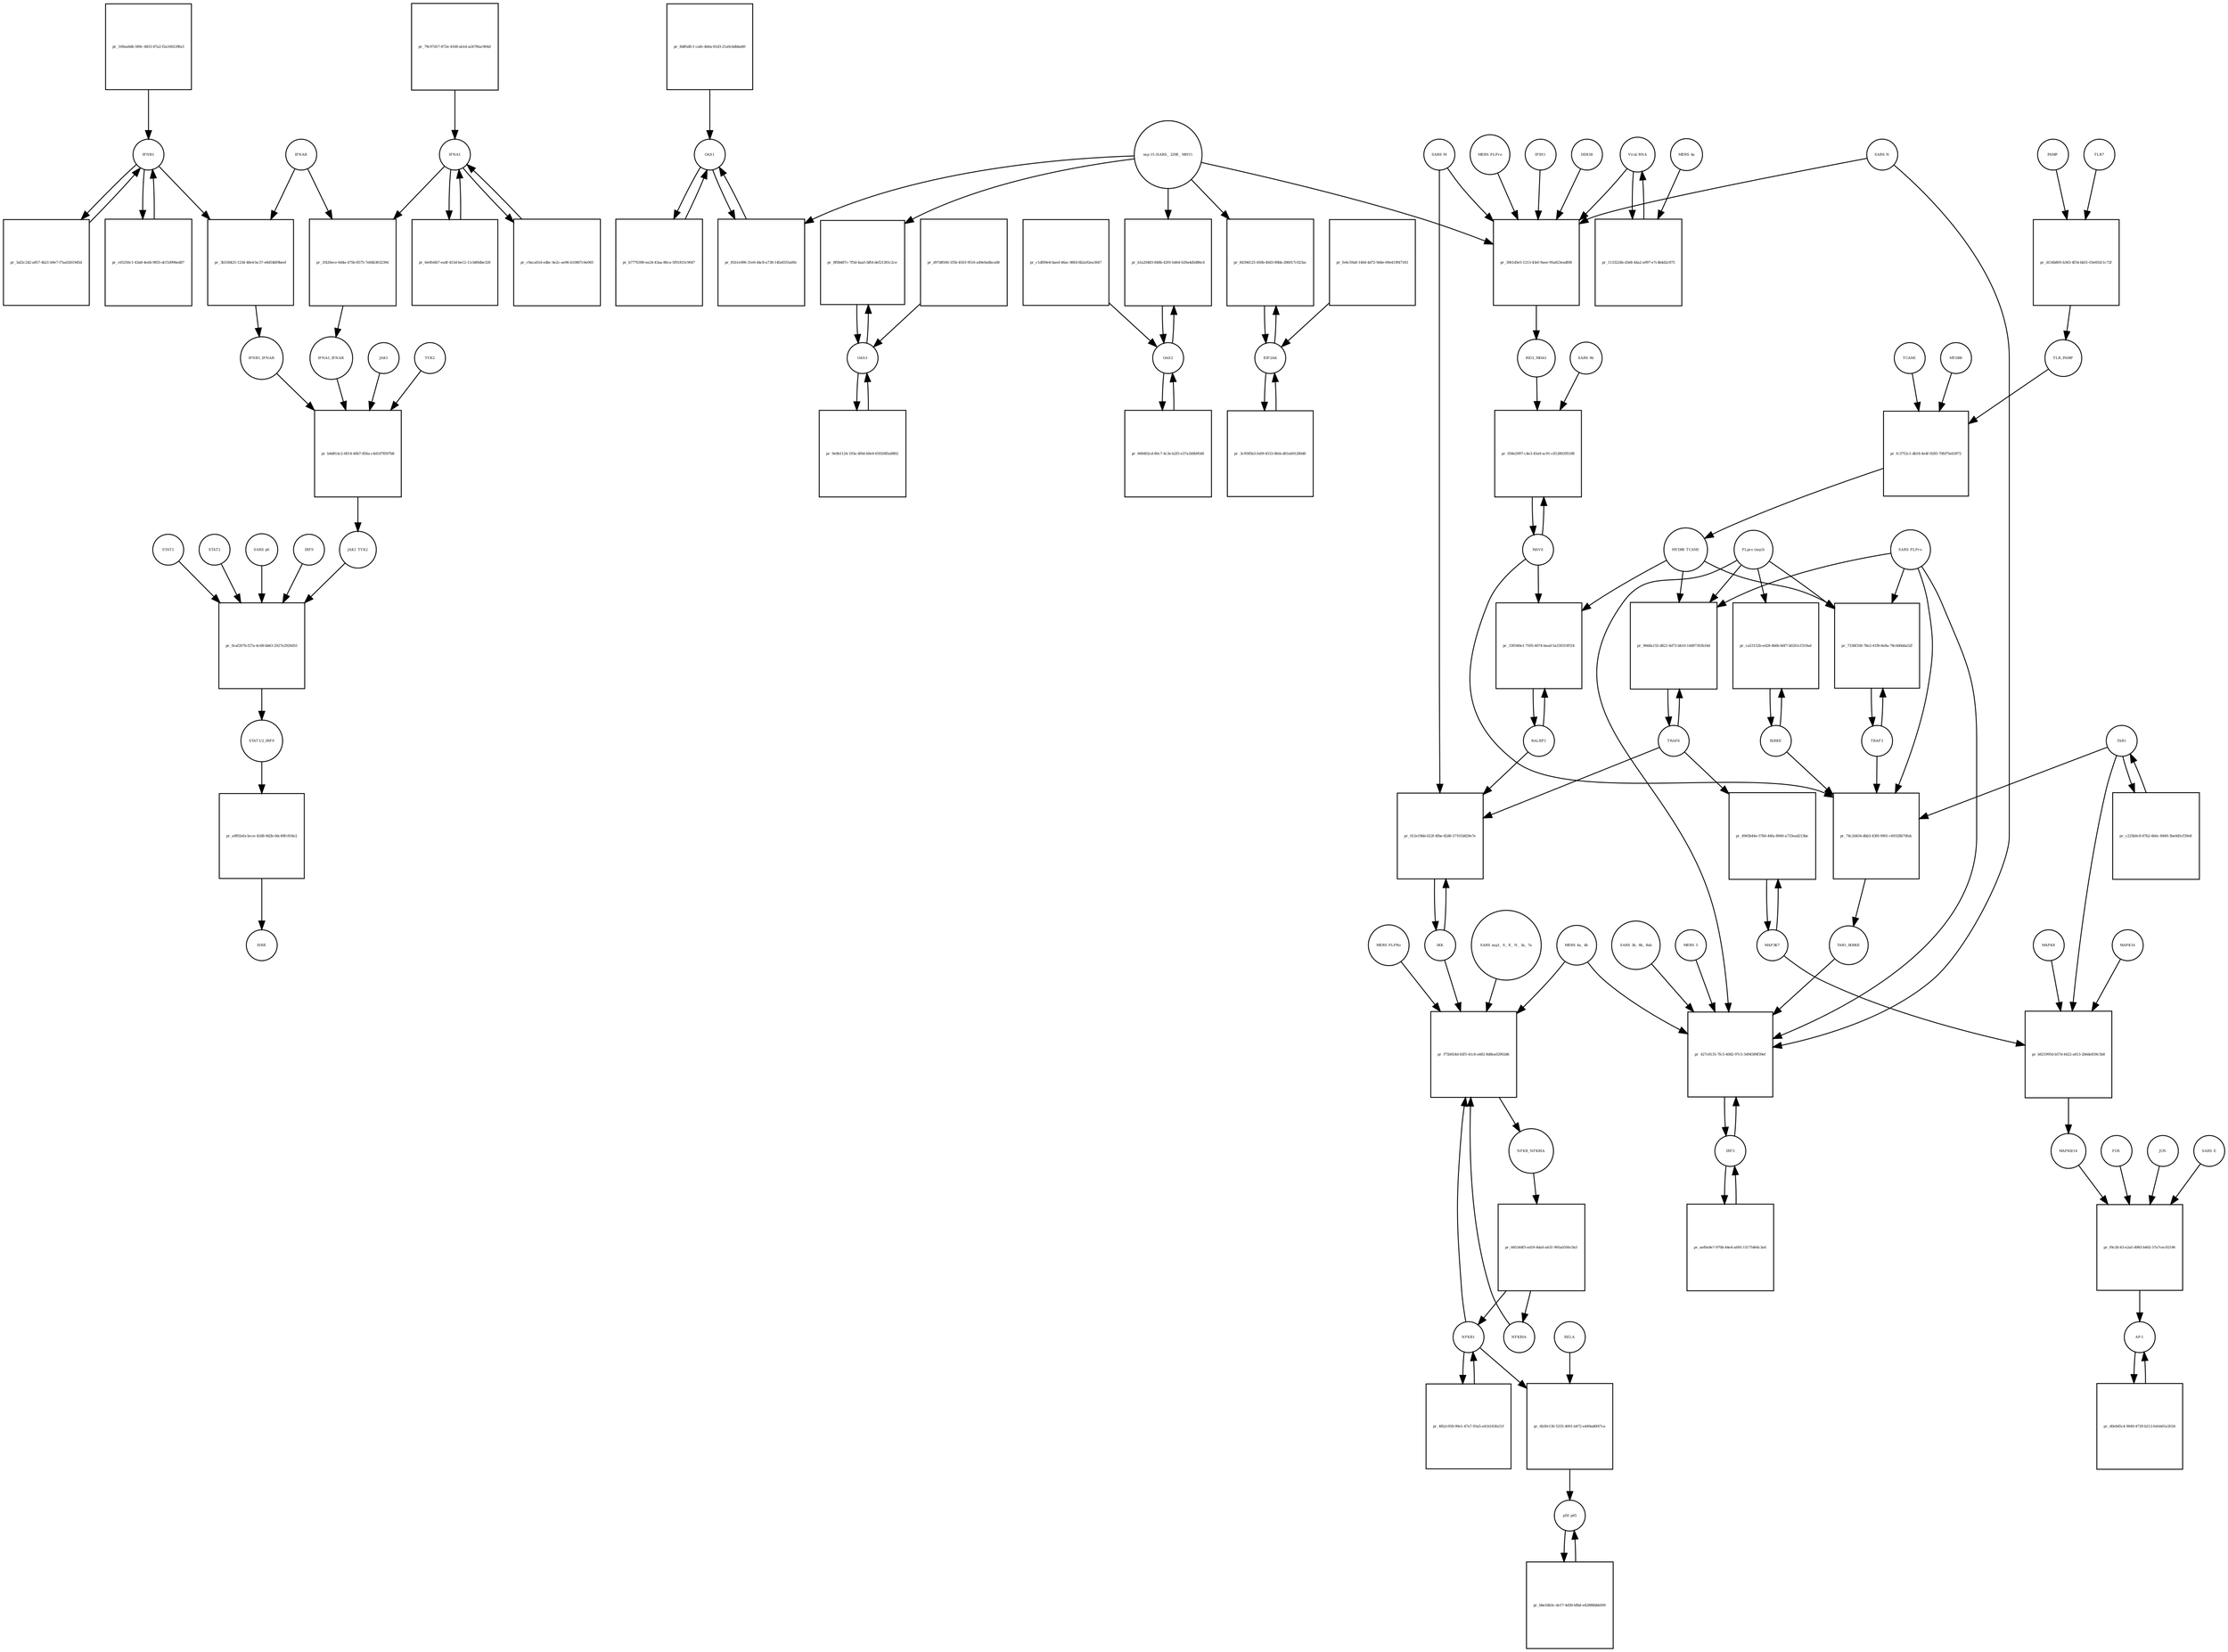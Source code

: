 strict digraph  {
IFNA1 [annotation="urn_miriam_pubmed_17911435|urn_miriam_pubmed_24362405", bipartite=0, cls=macromolecule, fontsize=4, label=IFNA1, shape=circle];
"pr_1f426ece-6d4a-475b-8575-7e84b3632394" [annotation="", bipartite=1, cls=process, fontsize=4, label="pr_1f426ece-6d4a-475b-8575-7e84b3632394", shape=square];
IFNAR [annotation=urn_miriam_pubmed_31226023, bipartite=0, cls=complex, fontsize=4, label=IFNAR, shape=circle];
IFNA1_IFNAR [annotation=urn_miriam_pubmed_31226023, bipartite=0, cls=complex, fontsize=4, label=IFNA1_IFNAR, shape=circle];
IFNB1 [annotation=urn_miriam_pubmed_24362405, bipartite=0, cls=macromolecule, fontsize=4, label=IFNB1, shape=circle];
"pr_3b558425-123d-48e4-bc37-e8d54bf9beef" [annotation="", bipartite=1, cls=process, fontsize=4, label="pr_3b558425-123d-48e4-bc37-e8d54bf9beef", shape=square];
IFNB1_IFNAR [annotation=urn_miriam_pubmed_31226023, bipartite=0, cls=complex, fontsize=4, label=IFNB1_IFNAR, shape=circle];
"pr_6e0fe6b7-ea4f-453d-be12-11cb80dbe328" [annotation="", bipartite=1, cls=process, fontsize=4, label="pr_6e0fe6b7-ea4f-453d-be12-11cb80dbe328", shape=square];
"pr_3af2c242-a857-4b21-b9e7-f7aa02619d5d" [annotation="", bipartite=1, cls=process, fontsize=4, label="pr_3af2c242-a857-4b21-b9e7-f7aa02619d5d", shape=square];
"pr_169aa6db-589c-4833-87a2-f2a160239fa3" [annotation="", bipartite=1, cls=process, fontsize=4, label="pr_169aa6db-589c-4833-87a2-f2a160239fa3", shape=square];
"pr_c65250c1-43a8-4ed4-9855-dcf1d996ed87" [annotation="", bipartite=1, cls=process, fontsize=4, label="pr_c65250c1-43a8-4ed4-9855-dcf1d996ed87", shape=square];
"pr_79c97d17-872e-4168-ab1d-a247f6ac964d" [annotation="", bipartite=1, cls=process, fontsize=4, label="pr_79c97d17-872e-4168-ab1d-a247f6ac964d", shape=square];
"pr_c9aca61d-edbc-4e2c-ae96-b10807c6e065" [annotation="", bipartite=1, cls=process, fontsize=4, label="pr_c9aca61d-edbc-4e2c-ae96-b10807c6e065", shape=square];
"STAT1/2_IRF9" [annotation=urn_miriam_pubmed_31226023, bipartite=0, cls=complex, fontsize=4, label="STAT1/2_IRF9", shape=circle];
"pr_a9f02efa-bcce-42d8-9d2b-0dc49fc818e2" [annotation="", bipartite=1, cls=process, fontsize=4, label="pr_a9f02efa-bcce-42d8-9d2b-0dc49fc818e2", shape=square];
ISRE [annotation=urn_miriam_pubmed_31226023, bipartite=0, cls=complex, fontsize=4, label=ISRE, shape=circle];
"pr_8d85dfc1-cafe-4b6a-81d3-21a0cbdbba80" [annotation="", bipartite=1, cls=process, fontsize=4, label="pr_8d85dfc1-cafe-4b6a-81d3-21a0cbdbba80", shape=square];
OAS1 [annotation=urn_miriam_pubmed_31226023, bipartite=0, cls=macromolecule, fontsize=4, label=OAS1, shape=circle];
"pr_fe6c59a8-140d-4d72-9d4e-69e419f47183" [annotation="", bipartite=1, cls=process, fontsize=4, label="pr_fe6c59a8-140d-4d72-9d4e-69e419f47183", shape=square];
EIF2AK [annotation=urn_miriam_pubmed_31226023, bipartite=0, cls=macromolecule, fontsize=4, label=EIF2AK, shape=circle];
"pr_b7776390-ea24-43aa-86ca-5f91815c9047" [annotation="", bipartite=1, cls=process, fontsize=4, label="pr_b7776390-ea24-43aa-86ca-5f91815c9047", shape=square];
"pr_3c9585b3-fa09-4533-8feb-d61eb91280d0" [annotation="", bipartite=1, cls=process, fontsize=4, label="pr_3c9585b3-fa09-4533-8feb-d61eb91280d0", shape=square];
PAMP [annotation="", bipartite=0, cls="simple chemical", fontsize=4, label=PAMP, shape=circle];
"pr_d134b805-b363-4f54-bb51-03e65411c72f" [annotation="", bipartite=1, cls=process, fontsize=4, label="pr_d134b805-b363-4f54-bb51-03e65411c72f", shape=square];
TLR7 [annotation="", bipartite=0, cls=macromolecule, fontsize=4, label=TLR7, shape=circle];
TLR_PAMP [annotation="", bipartite=0, cls=complex, fontsize=4, label=TLR_PAMP, shape=circle];
TRAF6 [annotation="", bipartite=0, cls=macromolecule, fontsize=4, label=TRAF6, shape=circle];
"pr_9668a155-d821-4d73-bb10-14d97303b16d" [annotation="", bipartite=1, cls=process, fontsize=4, label="pr_9668a155-d821-4d73-bb10-14d97303b16d", shape=square];
MYD88_TCAM1 [annotation="", bipartite=0, cls=complex, fontsize=4, label=MYD88_TCAM1, shape=circle];
"PLpro (nsp3)" [annotation="", bipartite=0, cls=macromolecule, fontsize=4, label="PLpro (nsp3)", shape=circle];
"SARS PLPro" [annotation=urn_miriam_pubmed_31226023, bipartite=0, cls=macromolecule, fontsize=4, label="SARS PLPro", shape=circle];
TAB1 [annotation="", bipartite=0, cls=macromolecule, fontsize=4, label=TAB1, shape=circle];
"pr_c225b0c8-87b2-4b0c-8449-3be0d5cf39e8" [annotation="", bipartite=1, cls=process, fontsize=4, label="pr_c225b0c8-87b2-4b0c-8449-3be0d5cf39e8", shape=square];
MAPK8 [annotation="", bipartite=0, cls=macromolecule, fontsize=4, label=MAPK8, shape=circle];
"pr_b621995d-b57d-4422-a613-2b6de839c5b8" [annotation="", bipartite=1, cls=process, fontsize=4, label="pr_b621995d-b57d-4422-a613-2b6de839c5b8", shape=square];
MAPK14 [annotation="", bipartite=0, cls=macromolecule, fontsize=4, label=MAPK14, shape=circle];
"MAPK8/14" [annotation="", bipartite=0, cls=complex, fontsize=4, label="MAPK8/14", shape=circle];
MAP3K7 [annotation="", bipartite=0, cls=macromolecule, fontsize=4, label=MAP3K7, shape=circle];
STAT1 [annotation=urn_miriam_pubmed_31226023, bipartite=0, cls=macromolecule, fontsize=4, label=STAT1, shape=circle];
"pr_0caf207b-f27a-4c68-bb63-2927e2920d55" [annotation="", bipartite=1, cls=process, fontsize=4, label="pr_0caf207b-f27a-4c68-bb63-2927e2920d55", shape=square];
STAT2 [annotation=urn_miriam_pubmed_31226023, bipartite=0, cls=macromolecule, fontsize=4, label=STAT2, shape=circle];
JAK1_TYK2 [annotation=urn_miriam_pubmed_31226023, bipartite=0, cls=complex, fontsize=4, label=JAK1_TYK2, shape=circle];
"SARS p6" [annotation=urn_miriam_pubmed_31226023, bipartite=0, cls=macromolecule, fontsize=4, label="SARS p6", shape=circle];
IRF9 [annotation=urn_miriam_pubmed_31226023, bipartite=0, cls=macromolecule, fontsize=4, label=IRF9, shape=circle];
JAK1 [annotation=urn_miriam_pubmed_31226023, bipartite=0, cls=macromolecule, fontsize=4, label=JAK1, shape=circle];
"pr_b4d814c2-6014-40b7-856a-c4d1d78597b8" [annotation="", bipartite=1, cls=process, fontsize=4, label="pr_b4d814c2-6014-40b7-856a-c4d1d78597b8", shape=square];
TYK2 [annotation=urn_miriam_pubmed_31226023, bipartite=0, cls=macromolecule, fontsize=4, label=TYK2, shape=circle];
"pr_c1df69e4-baed-46ac-86fd-6b2a92ea3647" [annotation="", bipartite=1, cls=process, fontsize=4, label="pr_c1df69e4-baed-46ac-86fd-6b2a92ea3647", shape=square];
OAS2 [annotation=urn_miriam_pubmed_31226023, bipartite=0, cls=macromolecule, fontsize=4, label=OAS2, shape=circle];
"pr_660d02cd-80c7-4c3e-b2f3-e37a1b0b9548" [annotation="", bipartite=1, cls=process, fontsize=4, label="pr_660d02cd-80c7-4c3e-b2f3-e37a1b0b9548", shape=square];
"pr_d97d8506-1f5b-4503-9516-a49e0a6bca68" [annotation="", bipartite=1, cls=process, fontsize=4, label="pr_d97d8506-1f5b-4503-9516-a49e0a6bca68", shape=square];
OAS3 [annotation=urn_miriam_pubmed_31226023, bipartite=0, cls=macromolecule, fontsize=4, label=OAS3, shape=circle];
"pr_9e0b1124-193e-4f0d-b9e9-6592085a8802" [annotation="", bipartite=1, cls=process, fontsize=4, label="pr_9e0b1124-193e-4f0d-b9e9-6592085a8802", shape=square];
TRAF3 [annotation="", bipartite=0, cls=macromolecule, fontsize=4, label=TRAF3, shape=circle];
"pr_7336f358-78e2-41f8-8e8a-78c0d0dda52f" [annotation="", bipartite=1, cls=process, fontsize=4, label="pr_7336f358-78e2-41f8-8e8a-78c0d0dda52f", shape=square];
"pr_4965b44e-57b0-44fa-8940-a733ead213be" [annotation="", bipartite=1, cls=process, fontsize=4, label="pr_4965b44e-57b0-44fa-8940-a733ead213be", shape=square];
FOS [annotation="", bipartite=0, cls=macromolecule, fontsize=4, label=FOS, shape=circle];
"pr_f0c2fc43-e2a5-4983-b402-57a7cec02196" [annotation="", bipartite=1, cls=process, fontsize=4, label="pr_f0c2fc43-e2a5-4983-b402-57a7cec02196", shape=square];
JUN [annotation="", bipartite=0, cls=macromolecule, fontsize=4, label=JUN, shape=circle];
"AP-1" [annotation="", bipartite=0, cls=complex, fontsize=4, label="AP-1", shape=circle];
"SARS E" [annotation=urn_miriam_pubmed_31226023, bipartite=0, cls=macromolecule, fontsize=4, label="SARS E", shape=circle];
"pr_d0e9d5c4-9049-4729-b213-fefeb01e2034" [annotation="", bipartite=1, cls=process, fontsize=4, label="pr_d0e9d5c4-9049-4729-b213-fefeb01e2034", shape=square];
IKK [annotation="", bipartite=0, cls=complex, fontsize=4, label=IKK, shape=circle];
"pr_012e19bb-022f-4fbe-82d6-57101b829e7e" [annotation="", bipartite=1, cls=process, fontsize=4, label="pr_012e19bb-022f-4fbe-82d6-57101b829e7e", shape=square];
RALBP1 [annotation="", bipartite=0, cls=macromolecule, fontsize=4, label=RALBP1, shape=circle];
"SARS M" [annotation=urn_miriam_pubmed_31226023, bipartite=0, cls=macromolecule, fontsize=4, label="SARS M", shape=circle];
NFKB_NFKBIA [annotation="", bipartite=0, cls=complex, fontsize=4, label=NFKB_NFKBIA, shape=circle];
"pr_665344f5-ed19-4da0-a631-995a0356c5b3" [annotation="", bipartite=1, cls=process, fontsize=4, label="pr_665344f5-ed19-4da0-a631-995a0356c5b3", shape=square];
NFKBIA [annotation="", bipartite=0, cls=macromolecule, fontsize=4, label=NFKBIA, shape=circle];
NFKB1 [annotation="", bipartite=0, cls=macromolecule, fontsize=4, label=NFKB1, shape=circle];
"pr_f75b924d-b5f5-41c8-a482-8d8ea02902d6" [annotation="", bipartite=1, cls=process, fontsize=4, label="pr_f75b924d-b5f5-41c8-a482-8d8ea02902d6", shape=square];
"SARS nsp1_ S_ E_ N_ 3a_ 7a" [annotation=urn_miriam_pubmed_31226023, bipartite=0, cls=macromolecule, fontsize=4, label="SARS nsp1_ S_ E_ N_ 3a_ 7a", shape=circle];
"MERS 4a_ 4b" [annotation="", bipartite=0, cls=macromolecule, fontsize=4, label="MERS 4a_ 4b", shape=circle];
"MERS PLPRo" [annotation="", bipartite=0, cls=macromolecule, fontsize=4, label="MERS PLPRo", shape=circle];
"pr_4fb2c958-99e1-47a7-93a5-e41b143fa51f" [annotation="", bipartite=1, cls=process, fontsize=4, label="pr_4fb2c958-99e1-47a7-93a5-e41b143fa51f", shape=square];
IKBKE [annotation="", bipartite=0, cls=macromolecule, fontsize=4, label=IKBKE, shape=circle];
"pr_ca53152b-ed28-4b0b-b6f7-b0261cf319ad" [annotation="", bipartite=1, cls=process, fontsize=4, label="pr_ca53152b-ed28-4b0b-b6f7-b0261cf319ad", shape=square];
"pr_74c2d434-dbb3-43f8-9901-c69328b70fab" [annotation="", bipartite=1, cls=process, fontsize=4, label="pr_74c2d434-dbb3-43f8-9901-c69328b70fab", shape=square];
TAB1_IKBKE [annotation="", bipartite=0, cls=complex, fontsize=4, label=TAB1_IKBKE, shape=circle];
MAVS [annotation="", bipartite=0, cls=macromolecule, fontsize=4, label=MAVS, shape=circle];
IRF3 [annotation="", bipartite=0, cls=macromolecule, fontsize=4, label=IRF3, shape=circle];
"pr_427c8135-7fc5-4082-97c5-3494589f39ef" [annotation="", bipartite=1, cls=process, fontsize=4, label="pr_427c8135-7fc5-4082-97c5-3494589f39ef", shape=square];
"SARS 3b_ 8b_ 8ab" [annotation=urn_miriam_pubmed_31226023, bipartite=0, cls=macromolecule, fontsize=4, label="SARS 3b_ 8b_ 8ab", shape=circle];
"MERS 5" [annotation="", bipartite=0, cls=macromolecule, fontsize=4, label="MERS 5", shape=circle];
"SARS N" [annotation="", bipartite=0, cls=macromolecule, fontsize=4, label="SARS N", shape=circle];
"pr_aef0a9e7-970b-44e4-a695-15175464c3a4" [annotation="", bipartite=1, cls=process, fontsize=4, label="pr_aef0a9e7-970b-44e4-a695-15175464c3a4", shape=square];
TCAM1 [annotation="", bipartite=0, cls=macromolecule, fontsize=4, label=TCAM1, shape=circle];
"pr_fc3752c1-db18-4e4f-9285-70fd75e63972" [annotation="", bipartite=1, cls=process, fontsize=4, label="pr_fc3752c1-db18-4e4f-9285-70fd75e63972", shape=square];
MYD88 [annotation=urn_miriam_pubmed_31226023, bipartite=0, cls=macromolecule, fontsize=4, label=MYD88, shape=circle];
"pr_339340e1-7595-4074-bead-5a339319f1f4" [annotation="", bipartite=1, cls=process, fontsize=4, label="pr_339340e1-7595-4074-bead-5a339319f1f4", shape=square];
RELA [annotation="", bipartite=0, cls=macromolecule, fontsize=4, label=RELA, shape=circle];
"pr_6b3fe136-5255-4001-b472-e449ad6f47ce" [annotation="", bipartite=1, cls=process, fontsize=4, label="pr_6b3fe136-5255-4001-b472-e449ad6f47ce", shape=square];
p50_p65 [annotation="", bipartite=0, cls=complex, fontsize=4, label=p50_p65, shape=circle];
"pr_bbe54b3c-de17-4d36-bfbd-e42886bbb569" [annotation="", bipartite=1, cls=process, fontsize=4, label="pr_bbe54b3c-de17-4d36-bfbd-e42886bbb569", shape=square];
IFIH1 [annotation="", bipartite=0, cls=macromolecule, fontsize=4, label=IFIH1, shape=circle];
"pr_3061d5e5-1213-43ef-9aee-95a823eadf68" [annotation="", bipartite=1, cls=process, fontsize=4, label="pr_3061d5e5-1213-43ef-9aee-95a823eadf68", shape=square];
DDX58 [annotation="", bipartite=0, cls=macromolecule, fontsize=4, label=DDX58, shape=circle];
RIG1_MDA5 [annotation="", bipartite=0, cls=complex, fontsize=4, label=RIG1_MDA5, shape=circle];
"Viral RNA" [annotation="", bipartite=0, cls="simple chemical", fontsize=4, label="Viral RNA", shape=circle];
"nsp 15 (SARS_ 229E_ MHV)" [annotation=urn_miriam_pubmed_31226023, bipartite=0, cls=macromolecule, fontsize=4, label="nsp 15 (SARS_ 229E_ MHV)", shape=circle];
"MERS PLPro" [annotation="", bipartite=0, cls=macromolecule, fontsize=4, label="MERS PLPro", shape=circle];
"pr_058e2997-c4e3-45a9-ac91-c81280295188" [annotation="", bipartite=1, cls=process, fontsize=4, label="pr_058e2997-c4e3-45a9-ac91-c81280295188", shape=square];
"SARS 9b" [annotation=urn_miriam_pubmed_31226023, bipartite=0, cls=macromolecule, fontsize=4, label="SARS 9b", shape=circle];
"pr_8f0b487c-7f5d-4aa5-bffd-def21381c2ce" [annotation="", bipartite=1, cls=process, fontsize=4, label="pr_8f0b487c-7f5d-4aa5-bffd-def21381c2ce", shape=square];
"pr_b1a20483-848b-4291-b464-629a4d5d86cd" [annotation="", bipartite=1, cls=process, fontsize=4, label="pr_b1a20483-848b-4291-b464-629a4d5d86cd", shape=square];
"pr_81b1e096-31e6-44c8-a738-14fa8355a00c" [annotation="", bipartite=1, cls=process, fontsize=4, label="pr_81b1e096-31e6-44c8-a738-14fa8355a00c", shape=square];
"pr_8439d125-450b-40d3-89bb-286017c023ac" [annotation="", bipartite=1, cls=process, fontsize=4, label="pr_8439d125-450b-40d3-89bb-286017c023ac", shape=square];
"pr_1133224b-d3d4-44a2-a997-e7c4b4d2c875" [annotation="", bipartite=1, cls=process, fontsize=4, label="pr_1133224b-d3d4-44a2-a997-e7c4b4d2c875", shape=square];
"MERS 4a" [annotation="", bipartite=0, cls=macromolecule, fontsize=4, label="MERS 4a", shape=circle];
IFNA1 -> "pr_1f426ece-6d4a-475b-8575-7e84b3632394"  [annotation="", interaction_type=consumption];
IFNA1 -> "pr_6e0fe6b7-ea4f-453d-be12-11cb80dbe328"  [annotation="", interaction_type=consumption];
IFNA1 -> "pr_c9aca61d-edbc-4e2c-ae96-b10807c6e065"  [annotation="", interaction_type=consumption];
"pr_1f426ece-6d4a-475b-8575-7e84b3632394" -> IFNA1_IFNAR  [annotation="", interaction_type=production];
IFNAR -> "pr_1f426ece-6d4a-475b-8575-7e84b3632394"  [annotation="", interaction_type=consumption];
IFNAR -> "pr_3b558425-123d-48e4-bc37-e8d54bf9beef"  [annotation="", interaction_type=consumption];
IFNA1_IFNAR -> "pr_b4d814c2-6014-40b7-856a-c4d1d78597b8"  [annotation=urn_miriam_pubmed_31226023, interaction_type=catalysis];
IFNB1 -> "pr_3b558425-123d-48e4-bc37-e8d54bf9beef"  [annotation="", interaction_type=consumption];
IFNB1 -> "pr_3af2c242-a857-4b21-b9e7-f7aa02619d5d"  [annotation="", interaction_type=consumption];
IFNB1 -> "pr_c65250c1-43a8-4ed4-9855-dcf1d996ed87"  [annotation="", interaction_type=consumption];
"pr_3b558425-123d-48e4-bc37-e8d54bf9beef" -> IFNB1_IFNAR  [annotation="", interaction_type=production];
IFNB1_IFNAR -> "pr_b4d814c2-6014-40b7-856a-c4d1d78597b8"  [annotation=urn_miriam_pubmed_31226023, interaction_type=catalysis];
"pr_6e0fe6b7-ea4f-453d-be12-11cb80dbe328" -> IFNA1  [annotation="", interaction_type=production];
"pr_3af2c242-a857-4b21-b9e7-f7aa02619d5d" -> IFNB1  [annotation="", interaction_type=production];
"pr_169aa6db-589c-4833-87a2-f2a160239fa3" -> IFNB1  [annotation="", interaction_type=production];
"pr_c65250c1-43a8-4ed4-9855-dcf1d996ed87" -> IFNB1  [annotation="", interaction_type=production];
"pr_79c97d17-872e-4168-ab1d-a247f6ac964d" -> IFNA1  [annotation="", interaction_type=production];
"pr_c9aca61d-edbc-4e2c-ae96-b10807c6e065" -> IFNA1  [annotation="", interaction_type=production];
"STAT1/2_IRF9" -> "pr_a9f02efa-bcce-42d8-9d2b-0dc49fc818e2"  [annotation="", interaction_type=consumption];
"pr_a9f02efa-bcce-42d8-9d2b-0dc49fc818e2" -> ISRE  [annotation="", interaction_type=production];
"pr_8d85dfc1-cafe-4b6a-81d3-21a0cbdbba80" -> OAS1  [annotation="", interaction_type=production];
OAS1 -> "pr_b7776390-ea24-43aa-86ca-5f91815c9047"  [annotation="", interaction_type=consumption];
OAS1 -> "pr_81b1e096-31e6-44c8-a738-14fa8355a00c"  [annotation="", interaction_type=consumption];
"pr_fe6c59a8-140d-4d72-9d4e-69e419f47183" -> EIF2AK  [annotation="", interaction_type=production];
EIF2AK -> "pr_3c9585b3-fa09-4533-8feb-d61eb91280d0"  [annotation="", interaction_type=consumption];
EIF2AK -> "pr_8439d125-450b-40d3-89bb-286017c023ac"  [annotation="", interaction_type=consumption];
"pr_b7776390-ea24-43aa-86ca-5f91815c9047" -> OAS1  [annotation="", interaction_type=production];
"pr_3c9585b3-fa09-4533-8feb-d61eb91280d0" -> EIF2AK  [annotation="", interaction_type=production];
PAMP -> "pr_d134b805-b363-4f54-bb51-03e65411c72f"  [annotation="", interaction_type=consumption];
"pr_d134b805-b363-4f54-bb51-03e65411c72f" -> TLR_PAMP  [annotation="", interaction_type=production];
TLR7 -> "pr_d134b805-b363-4f54-bb51-03e65411c72f"  [annotation="", interaction_type=consumption];
TLR_PAMP -> "pr_fc3752c1-db18-4e4f-9285-70fd75e63972"  [annotation="", interaction_type=catalysis];
TRAF6 -> "pr_9668a155-d821-4d73-bb10-14d97303b16d"  [annotation="", interaction_type=consumption];
TRAF6 -> "pr_4965b44e-57b0-44fa-8940-a733ead213be"  [annotation="", interaction_type=catalysis];
TRAF6 -> "pr_012e19bb-022f-4fbe-82d6-57101b829e7e"  [annotation="", interaction_type=catalysis];
"pr_9668a155-d821-4d73-bb10-14d97303b16d" -> TRAF6  [annotation="", interaction_type=production];
MYD88_TCAM1 -> "pr_9668a155-d821-4d73-bb10-14d97303b16d"  [annotation=urn_miriam_pubmed_31226023, interaction_type=catalysis];
MYD88_TCAM1 -> "pr_7336f358-78e2-41f8-8e8a-78c0d0dda52f"  [annotation="", interaction_type=catalysis];
MYD88_TCAM1 -> "pr_339340e1-7595-4074-bead-5a339319f1f4"  [annotation="", interaction_type=catalysis];
"PLpro (nsp3)" -> "pr_9668a155-d821-4d73-bb10-14d97303b16d"  [annotation=urn_miriam_pubmed_31226023, interaction_type=inhibition];
"PLpro (nsp3)" -> "pr_7336f358-78e2-41f8-8e8a-78c0d0dda52f"  [annotation="", interaction_type=inhibition];
"PLpro (nsp3)" -> "pr_ca53152b-ed28-4b0b-b6f7-b0261cf319ad"  [annotation="", interaction_type=inhibition];
"PLpro (nsp3)" -> "pr_427c8135-7fc5-4082-97c5-3494589f39ef"  [annotation="", interaction_type=inhibition];
"SARS PLPro" -> "pr_9668a155-d821-4d73-bb10-14d97303b16d"  [annotation=urn_miriam_pubmed_31226023, interaction_type=inhibition];
"SARS PLPro" -> "pr_7336f358-78e2-41f8-8e8a-78c0d0dda52f"  [annotation="", interaction_type=inhibition];
"SARS PLPro" -> "pr_74c2d434-dbb3-43f8-9901-c69328b70fab"  [annotation="", interaction_type=inhibition];
"SARS PLPro" -> "pr_427c8135-7fc5-4082-97c5-3494589f39ef"  [annotation="", interaction_type=inhibition];
TAB1 -> "pr_c225b0c8-87b2-4b0c-8449-3be0d5cf39e8"  [annotation="", interaction_type=consumption];
TAB1 -> "pr_b621995d-b57d-4422-a613-2b6de839c5b8"  [annotation="", interaction_type=catalysis];
TAB1 -> "pr_74c2d434-dbb3-43f8-9901-c69328b70fab"  [annotation="", interaction_type=consumption];
"pr_c225b0c8-87b2-4b0c-8449-3be0d5cf39e8" -> TAB1  [annotation="", interaction_type=production];
MAPK8 -> "pr_b621995d-b57d-4422-a613-2b6de839c5b8"  [annotation="", interaction_type=consumption];
"pr_b621995d-b57d-4422-a613-2b6de839c5b8" -> "MAPK8/14"  [annotation="", interaction_type=production];
MAPK14 -> "pr_b621995d-b57d-4422-a613-2b6de839c5b8"  [annotation="", interaction_type=consumption];
"MAPK8/14" -> "pr_f0c2fc43-e2a5-4983-b402-57a7cec02196"  [annotation="", interaction_type=catalysis];
MAP3K7 -> "pr_b621995d-b57d-4422-a613-2b6de839c5b8"  [annotation="", interaction_type=catalysis];
MAP3K7 -> "pr_4965b44e-57b0-44fa-8940-a733ead213be"  [annotation="", interaction_type=consumption];
STAT1 -> "pr_0caf207b-f27a-4c68-bb63-2927e2920d55"  [annotation="", interaction_type=consumption];
"pr_0caf207b-f27a-4c68-bb63-2927e2920d55" -> "STAT1/2_IRF9"  [annotation="", interaction_type=production];
STAT2 -> "pr_0caf207b-f27a-4c68-bb63-2927e2920d55"  [annotation="", interaction_type=consumption];
JAK1_TYK2 -> "pr_0caf207b-f27a-4c68-bb63-2927e2920d55"  [annotation=urn_miriam_pubmed_31226023, interaction_type=catalysis];
"SARS p6" -> "pr_0caf207b-f27a-4c68-bb63-2927e2920d55"  [annotation=urn_miriam_pubmed_31226023, interaction_type=inhibition];
IRF9 -> "pr_0caf207b-f27a-4c68-bb63-2927e2920d55"  [annotation="", interaction_type=consumption];
JAK1 -> "pr_b4d814c2-6014-40b7-856a-c4d1d78597b8"  [annotation="", interaction_type=consumption];
"pr_b4d814c2-6014-40b7-856a-c4d1d78597b8" -> JAK1_TYK2  [annotation="", interaction_type=production];
TYK2 -> "pr_b4d814c2-6014-40b7-856a-c4d1d78597b8"  [annotation="", interaction_type=consumption];
"pr_c1df69e4-baed-46ac-86fd-6b2a92ea3647" -> OAS2  [annotation="", interaction_type=production];
OAS2 -> "pr_660d02cd-80c7-4c3e-b2f3-e37a1b0b9548"  [annotation="", interaction_type=consumption];
OAS2 -> "pr_b1a20483-848b-4291-b464-629a4d5d86cd"  [annotation="", interaction_type=consumption];
"pr_660d02cd-80c7-4c3e-b2f3-e37a1b0b9548" -> OAS2  [annotation="", interaction_type=production];
"pr_d97d8506-1f5b-4503-9516-a49e0a6bca68" -> OAS3  [annotation="", interaction_type=production];
OAS3 -> "pr_9e0b1124-193e-4f0d-b9e9-6592085a8802"  [annotation="", interaction_type=consumption];
OAS3 -> "pr_8f0b487c-7f5d-4aa5-bffd-def21381c2ce"  [annotation="", interaction_type=consumption];
"pr_9e0b1124-193e-4f0d-b9e9-6592085a8802" -> OAS3  [annotation="", interaction_type=production];
TRAF3 -> "pr_7336f358-78e2-41f8-8e8a-78c0d0dda52f"  [annotation="", interaction_type=consumption];
TRAF3 -> "pr_74c2d434-dbb3-43f8-9901-c69328b70fab"  [annotation="", interaction_type=catalysis];
"pr_7336f358-78e2-41f8-8e8a-78c0d0dda52f" -> TRAF3  [annotation="", interaction_type=production];
"pr_4965b44e-57b0-44fa-8940-a733ead213be" -> MAP3K7  [annotation="", interaction_type=production];
FOS -> "pr_f0c2fc43-e2a5-4983-b402-57a7cec02196"  [annotation="", interaction_type=consumption];
"pr_f0c2fc43-e2a5-4983-b402-57a7cec02196" -> "AP-1"  [annotation="", interaction_type=production];
JUN -> "pr_f0c2fc43-e2a5-4983-b402-57a7cec02196"  [annotation="", interaction_type=consumption];
"AP-1" -> "pr_d0e9d5c4-9049-4729-b213-fefeb01e2034"  [annotation="", interaction_type=consumption];
"SARS E" -> "pr_f0c2fc43-e2a5-4983-b402-57a7cec02196"  [annotation="", interaction_type=catalysis];
"pr_d0e9d5c4-9049-4729-b213-fefeb01e2034" -> "AP-1"  [annotation="", interaction_type=production];
IKK -> "pr_012e19bb-022f-4fbe-82d6-57101b829e7e"  [annotation="", interaction_type=consumption];
IKK -> "pr_f75b924d-b5f5-41c8-a482-8d8ea02902d6"  [annotation="", interaction_type=inhibition];
"pr_012e19bb-022f-4fbe-82d6-57101b829e7e" -> IKK  [annotation="", interaction_type=production];
RALBP1 -> "pr_012e19bb-022f-4fbe-82d6-57101b829e7e"  [annotation="", interaction_type=catalysis];
RALBP1 -> "pr_339340e1-7595-4074-bead-5a339319f1f4"  [annotation="", interaction_type=consumption];
"SARS M" -> "pr_012e19bb-022f-4fbe-82d6-57101b829e7e"  [annotation="", interaction_type=inhibition];
"SARS M" -> "pr_3061d5e5-1213-43ef-9aee-95a823eadf68"  [annotation="", interaction_type=inhibition];
NFKB_NFKBIA -> "pr_665344f5-ed19-4da0-a631-995a0356c5b3"  [annotation="", interaction_type=consumption];
"pr_665344f5-ed19-4da0-a631-995a0356c5b3" -> NFKBIA  [annotation="", interaction_type=production];
"pr_665344f5-ed19-4da0-a631-995a0356c5b3" -> NFKB1  [annotation="", interaction_type=production];
NFKBIA -> "pr_f75b924d-b5f5-41c8-a482-8d8ea02902d6"  [annotation="", interaction_type=consumption];
NFKB1 -> "pr_f75b924d-b5f5-41c8-a482-8d8ea02902d6"  [annotation="", interaction_type=consumption];
NFKB1 -> "pr_4fb2c958-99e1-47a7-93a5-e41b143fa51f"  [annotation="", interaction_type=consumption];
NFKB1 -> "pr_6b3fe136-5255-4001-b472-e449ad6f47ce"  [annotation="", interaction_type=consumption];
"pr_f75b924d-b5f5-41c8-a482-8d8ea02902d6" -> NFKB_NFKBIA  [annotation="", interaction_type=production];
"SARS nsp1_ S_ E_ N_ 3a_ 7a" -> "pr_f75b924d-b5f5-41c8-a482-8d8ea02902d6"  [annotation="", interaction_type=catalysis];
"MERS 4a_ 4b" -> "pr_f75b924d-b5f5-41c8-a482-8d8ea02902d6"  [annotation="", interaction_type=inhibition];
"MERS 4a_ 4b" -> "pr_427c8135-7fc5-4082-97c5-3494589f39ef"  [annotation="", interaction_type=inhibition];
"MERS PLPRo" -> "pr_f75b924d-b5f5-41c8-a482-8d8ea02902d6"  [annotation="", interaction_type=inhibition];
"pr_4fb2c958-99e1-47a7-93a5-e41b143fa51f" -> NFKB1  [annotation="", interaction_type=production];
IKBKE -> "pr_ca53152b-ed28-4b0b-b6f7-b0261cf319ad"  [annotation="", interaction_type=consumption];
IKBKE -> "pr_74c2d434-dbb3-43f8-9901-c69328b70fab"  [annotation="", interaction_type=consumption];
"pr_ca53152b-ed28-4b0b-b6f7-b0261cf319ad" -> IKBKE  [annotation="", interaction_type=production];
"pr_74c2d434-dbb3-43f8-9901-c69328b70fab" -> TAB1_IKBKE  [annotation="", interaction_type=production];
TAB1_IKBKE -> "pr_427c8135-7fc5-4082-97c5-3494589f39ef"  [annotation="", interaction_type=catalysis];
MAVS -> "pr_74c2d434-dbb3-43f8-9901-c69328b70fab"  [annotation="", interaction_type=catalysis];
MAVS -> "pr_339340e1-7595-4074-bead-5a339319f1f4"  [annotation="", interaction_type=catalysis];
MAVS -> "pr_058e2997-c4e3-45a9-ac91-c81280295188"  [annotation="", interaction_type=consumption];
IRF3 -> "pr_427c8135-7fc5-4082-97c5-3494589f39ef"  [annotation="", interaction_type=consumption];
IRF3 -> "pr_aef0a9e7-970b-44e4-a695-15175464c3a4"  [annotation="", interaction_type=consumption];
"pr_427c8135-7fc5-4082-97c5-3494589f39ef" -> IRF3  [annotation="", interaction_type=production];
"SARS 3b_ 8b_ 8ab" -> "pr_427c8135-7fc5-4082-97c5-3494589f39ef"  [annotation="", interaction_type=inhibition];
"MERS 5" -> "pr_427c8135-7fc5-4082-97c5-3494589f39ef"  [annotation="", interaction_type=inhibition];
"SARS N" -> "pr_427c8135-7fc5-4082-97c5-3494589f39ef"  [annotation="", interaction_type=inhibition];
"SARS N" -> "pr_3061d5e5-1213-43ef-9aee-95a823eadf68"  [annotation="", interaction_type=inhibition];
"pr_aef0a9e7-970b-44e4-a695-15175464c3a4" -> IRF3  [annotation="", interaction_type=production];
TCAM1 -> "pr_fc3752c1-db18-4e4f-9285-70fd75e63972"  [annotation="", interaction_type=consumption];
"pr_fc3752c1-db18-4e4f-9285-70fd75e63972" -> MYD88_TCAM1  [annotation="", interaction_type=production];
MYD88 -> "pr_fc3752c1-db18-4e4f-9285-70fd75e63972"  [annotation="", interaction_type=consumption];
"pr_339340e1-7595-4074-bead-5a339319f1f4" -> RALBP1  [annotation="", interaction_type=production];
RELA -> "pr_6b3fe136-5255-4001-b472-e449ad6f47ce"  [annotation="", interaction_type=consumption];
"pr_6b3fe136-5255-4001-b472-e449ad6f47ce" -> p50_p65  [annotation="", interaction_type=production];
p50_p65 -> "pr_bbe54b3c-de17-4d36-bfbd-e42886bbb569"  [annotation="", interaction_type=consumption];
"pr_bbe54b3c-de17-4d36-bfbd-e42886bbb569" -> p50_p65  [annotation="", interaction_type=production];
IFIH1 -> "pr_3061d5e5-1213-43ef-9aee-95a823eadf68"  [annotation="", interaction_type=consumption];
"pr_3061d5e5-1213-43ef-9aee-95a823eadf68" -> RIG1_MDA5  [annotation="", interaction_type=production];
DDX58 -> "pr_3061d5e5-1213-43ef-9aee-95a823eadf68"  [annotation="", interaction_type=consumption];
RIG1_MDA5 -> "pr_058e2997-c4e3-45a9-ac91-c81280295188"  [annotation="", interaction_type=catalysis];
"Viral RNA" -> "pr_3061d5e5-1213-43ef-9aee-95a823eadf68"  [annotation="", interaction_type=catalysis];
"Viral RNA" -> "pr_1133224b-d3d4-44a2-a997-e7c4b4d2c875"  [annotation="", interaction_type=consumption];
"nsp 15 (SARS_ 229E_ MHV)" -> "pr_3061d5e5-1213-43ef-9aee-95a823eadf68"  [annotation="", interaction_type=inhibition];
"nsp 15 (SARS_ 229E_ MHV)" -> "pr_8f0b487c-7f5d-4aa5-bffd-def21381c2ce"  [annotation="", interaction_type=inhibition];
"nsp 15 (SARS_ 229E_ MHV)" -> "pr_b1a20483-848b-4291-b464-629a4d5d86cd"  [annotation="", interaction_type=inhibition];
"nsp 15 (SARS_ 229E_ MHV)" -> "pr_81b1e096-31e6-44c8-a738-14fa8355a00c"  [annotation="", interaction_type=inhibition];
"nsp 15 (SARS_ 229E_ MHV)" -> "pr_8439d125-450b-40d3-89bb-286017c023ac"  [annotation="", interaction_type=inhibition];
"MERS PLPro" -> "pr_3061d5e5-1213-43ef-9aee-95a823eadf68"  [annotation="", interaction_type=inhibition];
"pr_058e2997-c4e3-45a9-ac91-c81280295188" -> MAVS  [annotation="", interaction_type=production];
"SARS 9b" -> "pr_058e2997-c4e3-45a9-ac91-c81280295188"  [annotation="", interaction_type=inhibition];
"pr_8f0b487c-7f5d-4aa5-bffd-def21381c2ce" -> OAS3  [annotation="", interaction_type=production];
"pr_b1a20483-848b-4291-b464-629a4d5d86cd" -> OAS2  [annotation="", interaction_type=production];
"pr_81b1e096-31e6-44c8-a738-14fa8355a00c" -> OAS1  [annotation="", interaction_type=production];
"pr_8439d125-450b-40d3-89bb-286017c023ac" -> EIF2AK  [annotation="", interaction_type=production];
"pr_1133224b-d3d4-44a2-a997-e7c4b4d2c875" -> "Viral RNA"  [annotation="", interaction_type=production];
"MERS 4a" -> "pr_1133224b-d3d4-44a2-a997-e7c4b4d2c875"  [annotation="", interaction_type=inhibition];
}
